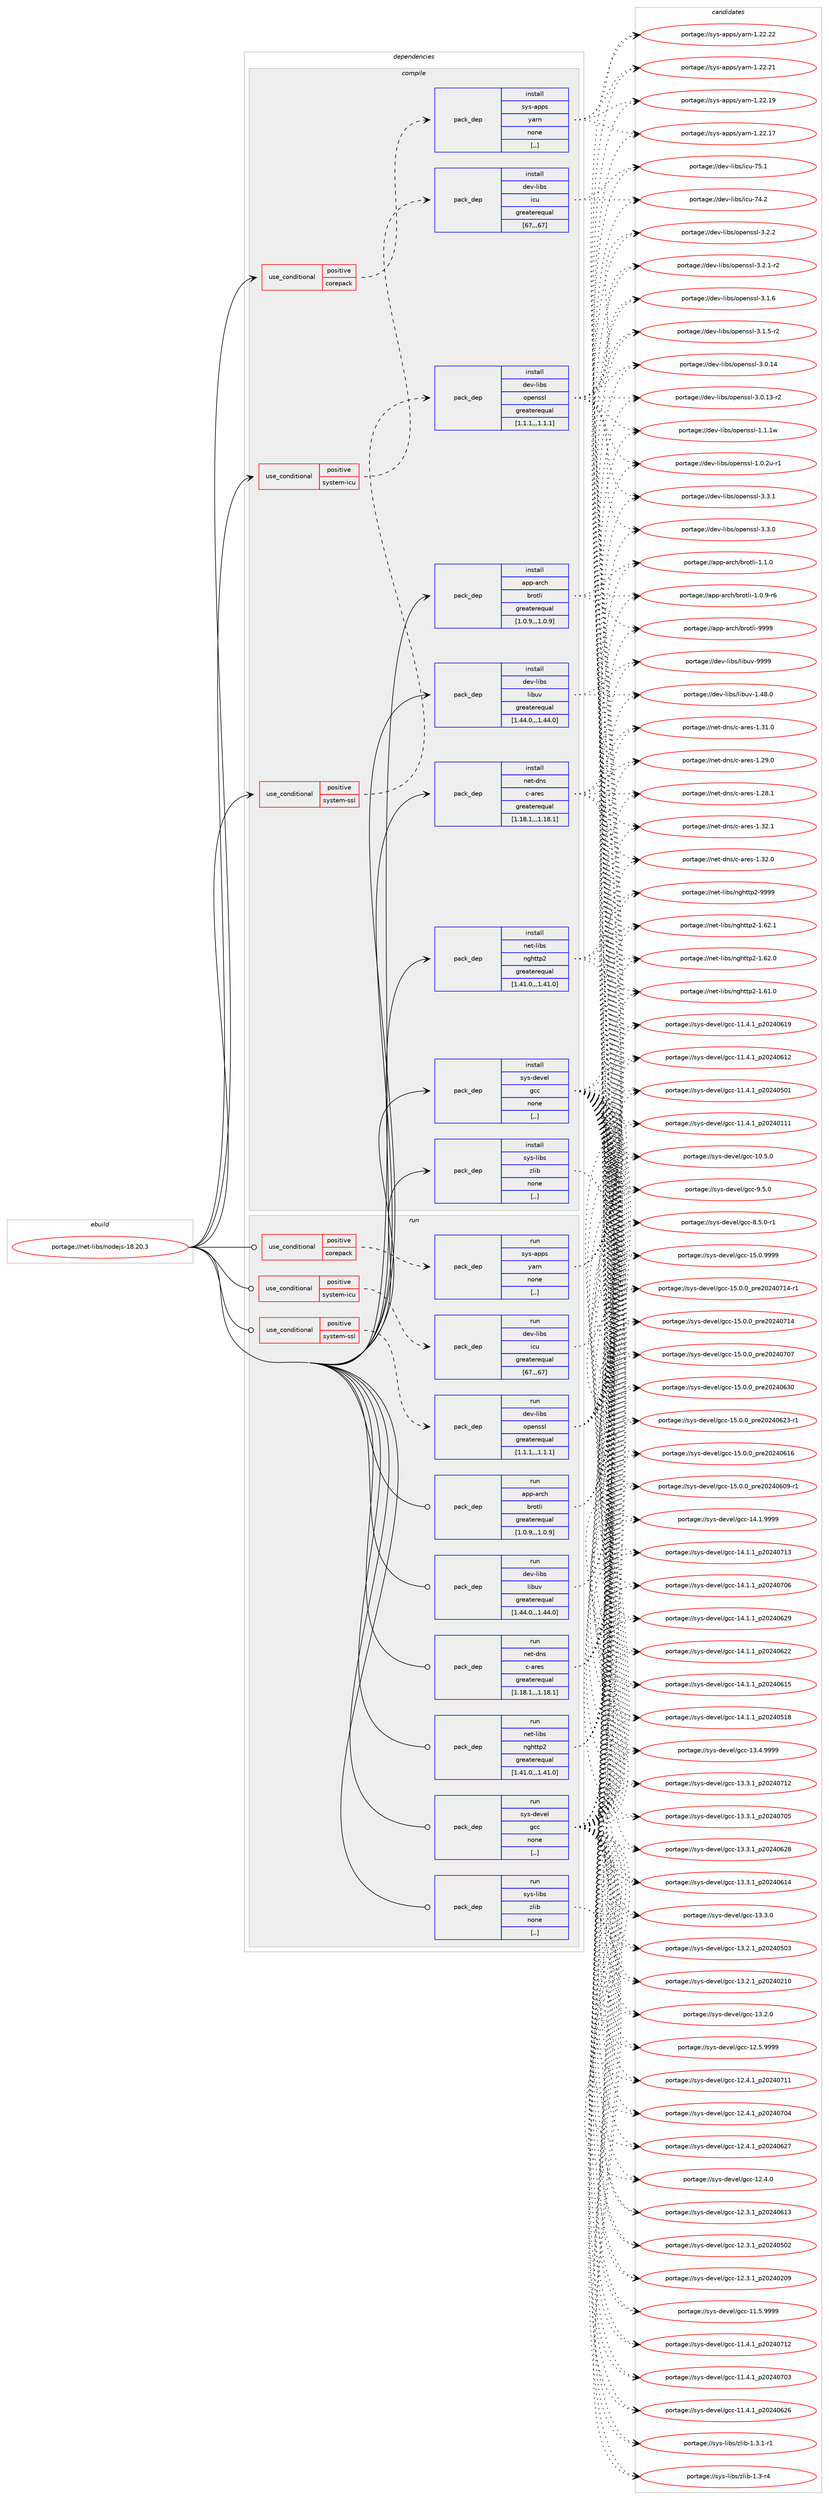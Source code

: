 digraph prolog {

# *************
# Graph options
# *************

newrank=true;
concentrate=true;
compound=true;
graph [rankdir=LR,fontname=Helvetica,fontsize=10,ranksep=1.5];#, ranksep=2.5, nodesep=0.2];
edge  [arrowhead=vee];
node  [fontname=Helvetica,fontsize=10];

# **********
# The ebuild
# **********

subgraph cluster_leftcol {
color=gray;
rank=same;
label=<<i>ebuild</i>>;
id [label="portage://net-libs/nodejs-18.20.3", color=red, width=4, href="../net-libs/nodejs-18.20.3.svg"];
}

# ****************
# The dependencies
# ****************

subgraph cluster_midcol {
color=gray;
label=<<i>dependencies</i>>;
subgraph cluster_compile {
fillcolor="#eeeeee";
style=filled;
label=<<i>compile</i>>;
subgraph cond93725 {
dependency358698 [label=<<TABLE BORDER="0" CELLBORDER="1" CELLSPACING="0" CELLPADDING="4"><TR><TD ROWSPAN="3" CELLPADDING="10">use_conditional</TD></TR><TR><TD>positive</TD></TR><TR><TD>corepack</TD></TR></TABLE>>, shape=none, color=red];
subgraph pack262314 {
dependency358699 [label=<<TABLE BORDER="0" CELLBORDER="1" CELLSPACING="0" CELLPADDING="4" WIDTH="220"><TR><TD ROWSPAN="6" CELLPADDING="30">pack_dep</TD></TR><TR><TD WIDTH="110">install</TD></TR><TR><TD>sys-apps</TD></TR><TR><TD>yarn</TD></TR><TR><TD>none</TD></TR><TR><TD>[,,]</TD></TR></TABLE>>, shape=none, color=blue];
}
dependency358698:e -> dependency358699:w [weight=20,style="dashed",arrowhead="vee"];
}
id:e -> dependency358698:w [weight=20,style="solid",arrowhead="vee"];
subgraph cond93726 {
dependency358700 [label=<<TABLE BORDER="0" CELLBORDER="1" CELLSPACING="0" CELLPADDING="4"><TR><TD ROWSPAN="3" CELLPADDING="10">use_conditional</TD></TR><TR><TD>positive</TD></TR><TR><TD>system-icu</TD></TR></TABLE>>, shape=none, color=red];
subgraph pack262315 {
dependency358701 [label=<<TABLE BORDER="0" CELLBORDER="1" CELLSPACING="0" CELLPADDING="4" WIDTH="220"><TR><TD ROWSPAN="6" CELLPADDING="30">pack_dep</TD></TR><TR><TD WIDTH="110">install</TD></TR><TR><TD>dev-libs</TD></TR><TR><TD>icu</TD></TR><TR><TD>greaterequal</TD></TR><TR><TD>[67,,,67]</TD></TR></TABLE>>, shape=none, color=blue];
}
dependency358700:e -> dependency358701:w [weight=20,style="dashed",arrowhead="vee"];
}
id:e -> dependency358700:w [weight=20,style="solid",arrowhead="vee"];
subgraph cond93727 {
dependency358702 [label=<<TABLE BORDER="0" CELLBORDER="1" CELLSPACING="0" CELLPADDING="4"><TR><TD ROWSPAN="3" CELLPADDING="10">use_conditional</TD></TR><TR><TD>positive</TD></TR><TR><TD>system-ssl</TD></TR></TABLE>>, shape=none, color=red];
subgraph pack262316 {
dependency358703 [label=<<TABLE BORDER="0" CELLBORDER="1" CELLSPACING="0" CELLPADDING="4" WIDTH="220"><TR><TD ROWSPAN="6" CELLPADDING="30">pack_dep</TD></TR><TR><TD WIDTH="110">install</TD></TR><TR><TD>dev-libs</TD></TR><TR><TD>openssl</TD></TR><TR><TD>greaterequal</TD></TR><TR><TD>[1.1.1,,,1.1.1]</TD></TR></TABLE>>, shape=none, color=blue];
}
dependency358702:e -> dependency358703:w [weight=20,style="dashed",arrowhead="vee"];
}
id:e -> dependency358702:w [weight=20,style="solid",arrowhead="vee"];
subgraph pack262317 {
dependency358704 [label=<<TABLE BORDER="0" CELLBORDER="1" CELLSPACING="0" CELLPADDING="4" WIDTH="220"><TR><TD ROWSPAN="6" CELLPADDING="30">pack_dep</TD></TR><TR><TD WIDTH="110">install</TD></TR><TR><TD>app-arch</TD></TR><TR><TD>brotli</TD></TR><TR><TD>greaterequal</TD></TR><TR><TD>[1.0.9,,,1.0.9]</TD></TR></TABLE>>, shape=none, color=blue];
}
id:e -> dependency358704:w [weight=20,style="solid",arrowhead="vee"];
subgraph pack262318 {
dependency358705 [label=<<TABLE BORDER="0" CELLBORDER="1" CELLSPACING="0" CELLPADDING="4" WIDTH="220"><TR><TD ROWSPAN="6" CELLPADDING="30">pack_dep</TD></TR><TR><TD WIDTH="110">install</TD></TR><TR><TD>dev-libs</TD></TR><TR><TD>libuv</TD></TR><TR><TD>greaterequal</TD></TR><TR><TD>[1.44.0,,,1.44.0]</TD></TR></TABLE>>, shape=none, color=blue];
}
id:e -> dependency358705:w [weight=20,style="solid",arrowhead="vee"];
subgraph pack262319 {
dependency358706 [label=<<TABLE BORDER="0" CELLBORDER="1" CELLSPACING="0" CELLPADDING="4" WIDTH="220"><TR><TD ROWSPAN="6" CELLPADDING="30">pack_dep</TD></TR><TR><TD WIDTH="110">install</TD></TR><TR><TD>net-dns</TD></TR><TR><TD>c-ares</TD></TR><TR><TD>greaterequal</TD></TR><TR><TD>[1.18.1,,,1.18.1]</TD></TR></TABLE>>, shape=none, color=blue];
}
id:e -> dependency358706:w [weight=20,style="solid",arrowhead="vee"];
subgraph pack262320 {
dependency358707 [label=<<TABLE BORDER="0" CELLBORDER="1" CELLSPACING="0" CELLPADDING="4" WIDTH="220"><TR><TD ROWSPAN="6" CELLPADDING="30">pack_dep</TD></TR><TR><TD WIDTH="110">install</TD></TR><TR><TD>net-libs</TD></TR><TR><TD>nghttp2</TD></TR><TR><TD>greaterequal</TD></TR><TR><TD>[1.41.0,,,1.41.0]</TD></TR></TABLE>>, shape=none, color=blue];
}
id:e -> dependency358707:w [weight=20,style="solid",arrowhead="vee"];
subgraph pack262321 {
dependency358708 [label=<<TABLE BORDER="0" CELLBORDER="1" CELLSPACING="0" CELLPADDING="4" WIDTH="220"><TR><TD ROWSPAN="6" CELLPADDING="30">pack_dep</TD></TR><TR><TD WIDTH="110">install</TD></TR><TR><TD>sys-devel</TD></TR><TR><TD>gcc</TD></TR><TR><TD>none</TD></TR><TR><TD>[,,]</TD></TR></TABLE>>, shape=none, color=blue];
}
id:e -> dependency358708:w [weight=20,style="solid",arrowhead="vee"];
subgraph pack262322 {
dependency358709 [label=<<TABLE BORDER="0" CELLBORDER="1" CELLSPACING="0" CELLPADDING="4" WIDTH="220"><TR><TD ROWSPAN="6" CELLPADDING="30">pack_dep</TD></TR><TR><TD WIDTH="110">install</TD></TR><TR><TD>sys-libs</TD></TR><TR><TD>zlib</TD></TR><TR><TD>none</TD></TR><TR><TD>[,,]</TD></TR></TABLE>>, shape=none, color=blue];
}
id:e -> dependency358709:w [weight=20,style="solid",arrowhead="vee"];
}
subgraph cluster_compileandrun {
fillcolor="#eeeeee";
style=filled;
label=<<i>compile and run</i>>;
}
subgraph cluster_run {
fillcolor="#eeeeee";
style=filled;
label=<<i>run</i>>;
subgraph cond93728 {
dependency358710 [label=<<TABLE BORDER="0" CELLBORDER="1" CELLSPACING="0" CELLPADDING="4"><TR><TD ROWSPAN="3" CELLPADDING="10">use_conditional</TD></TR><TR><TD>positive</TD></TR><TR><TD>corepack</TD></TR></TABLE>>, shape=none, color=red];
subgraph pack262323 {
dependency358711 [label=<<TABLE BORDER="0" CELLBORDER="1" CELLSPACING="0" CELLPADDING="4" WIDTH="220"><TR><TD ROWSPAN="6" CELLPADDING="30">pack_dep</TD></TR><TR><TD WIDTH="110">run</TD></TR><TR><TD>sys-apps</TD></TR><TR><TD>yarn</TD></TR><TR><TD>none</TD></TR><TR><TD>[,,]</TD></TR></TABLE>>, shape=none, color=blue];
}
dependency358710:e -> dependency358711:w [weight=20,style="dashed",arrowhead="vee"];
}
id:e -> dependency358710:w [weight=20,style="solid",arrowhead="odot"];
subgraph cond93729 {
dependency358712 [label=<<TABLE BORDER="0" CELLBORDER="1" CELLSPACING="0" CELLPADDING="4"><TR><TD ROWSPAN="3" CELLPADDING="10">use_conditional</TD></TR><TR><TD>positive</TD></TR><TR><TD>system-icu</TD></TR></TABLE>>, shape=none, color=red];
subgraph pack262324 {
dependency358713 [label=<<TABLE BORDER="0" CELLBORDER="1" CELLSPACING="0" CELLPADDING="4" WIDTH="220"><TR><TD ROWSPAN="6" CELLPADDING="30">pack_dep</TD></TR><TR><TD WIDTH="110">run</TD></TR><TR><TD>dev-libs</TD></TR><TR><TD>icu</TD></TR><TR><TD>greaterequal</TD></TR><TR><TD>[67,,,67]</TD></TR></TABLE>>, shape=none, color=blue];
}
dependency358712:e -> dependency358713:w [weight=20,style="dashed",arrowhead="vee"];
}
id:e -> dependency358712:w [weight=20,style="solid",arrowhead="odot"];
subgraph cond93730 {
dependency358714 [label=<<TABLE BORDER="0" CELLBORDER="1" CELLSPACING="0" CELLPADDING="4"><TR><TD ROWSPAN="3" CELLPADDING="10">use_conditional</TD></TR><TR><TD>positive</TD></TR><TR><TD>system-ssl</TD></TR></TABLE>>, shape=none, color=red];
subgraph pack262325 {
dependency358715 [label=<<TABLE BORDER="0" CELLBORDER="1" CELLSPACING="0" CELLPADDING="4" WIDTH="220"><TR><TD ROWSPAN="6" CELLPADDING="30">pack_dep</TD></TR><TR><TD WIDTH="110">run</TD></TR><TR><TD>dev-libs</TD></TR><TR><TD>openssl</TD></TR><TR><TD>greaterequal</TD></TR><TR><TD>[1.1.1,,,1.1.1]</TD></TR></TABLE>>, shape=none, color=blue];
}
dependency358714:e -> dependency358715:w [weight=20,style="dashed",arrowhead="vee"];
}
id:e -> dependency358714:w [weight=20,style="solid",arrowhead="odot"];
subgraph pack262326 {
dependency358716 [label=<<TABLE BORDER="0" CELLBORDER="1" CELLSPACING="0" CELLPADDING="4" WIDTH="220"><TR><TD ROWSPAN="6" CELLPADDING="30">pack_dep</TD></TR><TR><TD WIDTH="110">run</TD></TR><TR><TD>app-arch</TD></TR><TR><TD>brotli</TD></TR><TR><TD>greaterequal</TD></TR><TR><TD>[1.0.9,,,1.0.9]</TD></TR></TABLE>>, shape=none, color=blue];
}
id:e -> dependency358716:w [weight=20,style="solid",arrowhead="odot"];
subgraph pack262327 {
dependency358717 [label=<<TABLE BORDER="0" CELLBORDER="1" CELLSPACING="0" CELLPADDING="4" WIDTH="220"><TR><TD ROWSPAN="6" CELLPADDING="30">pack_dep</TD></TR><TR><TD WIDTH="110">run</TD></TR><TR><TD>dev-libs</TD></TR><TR><TD>libuv</TD></TR><TR><TD>greaterequal</TD></TR><TR><TD>[1.44.0,,,1.44.0]</TD></TR></TABLE>>, shape=none, color=blue];
}
id:e -> dependency358717:w [weight=20,style="solid",arrowhead="odot"];
subgraph pack262328 {
dependency358718 [label=<<TABLE BORDER="0" CELLBORDER="1" CELLSPACING="0" CELLPADDING="4" WIDTH="220"><TR><TD ROWSPAN="6" CELLPADDING="30">pack_dep</TD></TR><TR><TD WIDTH="110">run</TD></TR><TR><TD>net-dns</TD></TR><TR><TD>c-ares</TD></TR><TR><TD>greaterequal</TD></TR><TR><TD>[1.18.1,,,1.18.1]</TD></TR></TABLE>>, shape=none, color=blue];
}
id:e -> dependency358718:w [weight=20,style="solid",arrowhead="odot"];
subgraph pack262329 {
dependency358719 [label=<<TABLE BORDER="0" CELLBORDER="1" CELLSPACING="0" CELLPADDING="4" WIDTH="220"><TR><TD ROWSPAN="6" CELLPADDING="30">pack_dep</TD></TR><TR><TD WIDTH="110">run</TD></TR><TR><TD>net-libs</TD></TR><TR><TD>nghttp2</TD></TR><TR><TD>greaterequal</TD></TR><TR><TD>[1.41.0,,,1.41.0]</TD></TR></TABLE>>, shape=none, color=blue];
}
id:e -> dependency358719:w [weight=20,style="solid",arrowhead="odot"];
subgraph pack262330 {
dependency358720 [label=<<TABLE BORDER="0" CELLBORDER="1" CELLSPACING="0" CELLPADDING="4" WIDTH="220"><TR><TD ROWSPAN="6" CELLPADDING="30">pack_dep</TD></TR><TR><TD WIDTH="110">run</TD></TR><TR><TD>sys-devel</TD></TR><TR><TD>gcc</TD></TR><TR><TD>none</TD></TR><TR><TD>[,,]</TD></TR></TABLE>>, shape=none, color=blue];
}
id:e -> dependency358720:w [weight=20,style="solid",arrowhead="odot"];
subgraph pack262331 {
dependency358721 [label=<<TABLE BORDER="0" CELLBORDER="1" CELLSPACING="0" CELLPADDING="4" WIDTH="220"><TR><TD ROWSPAN="6" CELLPADDING="30">pack_dep</TD></TR><TR><TD WIDTH="110">run</TD></TR><TR><TD>sys-libs</TD></TR><TR><TD>zlib</TD></TR><TR><TD>none</TD></TR><TR><TD>[,,]</TD></TR></TABLE>>, shape=none, color=blue];
}
id:e -> dependency358721:w [weight=20,style="solid",arrowhead="odot"];
}
}

# **************
# The candidates
# **************

subgraph cluster_choices {
rank=same;
color=gray;
label=<<i>candidates</i>>;

subgraph choice262314 {
color=black;
nodesep=1;
choice115121115459711211211547121971141104549465050465050 [label="portage://sys-apps/yarn-1.22.22", color=red, width=4,href="../sys-apps/yarn-1.22.22.svg"];
choice115121115459711211211547121971141104549465050465049 [label="portage://sys-apps/yarn-1.22.21", color=red, width=4,href="../sys-apps/yarn-1.22.21.svg"];
choice115121115459711211211547121971141104549465050464957 [label="portage://sys-apps/yarn-1.22.19", color=red, width=4,href="../sys-apps/yarn-1.22.19.svg"];
choice115121115459711211211547121971141104549465050464955 [label="portage://sys-apps/yarn-1.22.17", color=red, width=4,href="../sys-apps/yarn-1.22.17.svg"];
dependency358699:e -> choice115121115459711211211547121971141104549465050465050:w [style=dotted,weight="100"];
dependency358699:e -> choice115121115459711211211547121971141104549465050465049:w [style=dotted,weight="100"];
dependency358699:e -> choice115121115459711211211547121971141104549465050464957:w [style=dotted,weight="100"];
dependency358699:e -> choice115121115459711211211547121971141104549465050464955:w [style=dotted,weight="100"];
}
subgraph choice262315 {
color=black;
nodesep=1;
choice100101118451081059811547105991174555534649 [label="portage://dev-libs/icu-75.1", color=red, width=4,href="../dev-libs/icu-75.1.svg"];
choice100101118451081059811547105991174555524650 [label="portage://dev-libs/icu-74.2", color=red, width=4,href="../dev-libs/icu-74.2.svg"];
dependency358701:e -> choice100101118451081059811547105991174555534649:w [style=dotted,weight="100"];
dependency358701:e -> choice100101118451081059811547105991174555524650:w [style=dotted,weight="100"];
}
subgraph choice262316 {
color=black;
nodesep=1;
choice100101118451081059811547111112101110115115108455146514649 [label="portage://dev-libs/openssl-3.3.1", color=red, width=4,href="../dev-libs/openssl-3.3.1.svg"];
choice100101118451081059811547111112101110115115108455146514648 [label="portage://dev-libs/openssl-3.3.0", color=red, width=4,href="../dev-libs/openssl-3.3.0.svg"];
choice100101118451081059811547111112101110115115108455146504650 [label="portage://dev-libs/openssl-3.2.2", color=red, width=4,href="../dev-libs/openssl-3.2.2.svg"];
choice1001011184510810598115471111121011101151151084551465046494511450 [label="portage://dev-libs/openssl-3.2.1-r2", color=red, width=4,href="../dev-libs/openssl-3.2.1-r2.svg"];
choice100101118451081059811547111112101110115115108455146494654 [label="portage://dev-libs/openssl-3.1.6", color=red, width=4,href="../dev-libs/openssl-3.1.6.svg"];
choice1001011184510810598115471111121011101151151084551464946534511450 [label="portage://dev-libs/openssl-3.1.5-r2", color=red, width=4,href="../dev-libs/openssl-3.1.5-r2.svg"];
choice10010111845108105981154711111210111011511510845514648464952 [label="portage://dev-libs/openssl-3.0.14", color=red, width=4,href="../dev-libs/openssl-3.0.14.svg"];
choice100101118451081059811547111112101110115115108455146484649514511450 [label="portage://dev-libs/openssl-3.0.13-r2", color=red, width=4,href="../dev-libs/openssl-3.0.13-r2.svg"];
choice100101118451081059811547111112101110115115108454946494649119 [label="portage://dev-libs/openssl-1.1.1w", color=red, width=4,href="../dev-libs/openssl-1.1.1w.svg"];
choice1001011184510810598115471111121011101151151084549464846501174511449 [label="portage://dev-libs/openssl-1.0.2u-r1", color=red, width=4,href="../dev-libs/openssl-1.0.2u-r1.svg"];
dependency358703:e -> choice100101118451081059811547111112101110115115108455146514649:w [style=dotted,weight="100"];
dependency358703:e -> choice100101118451081059811547111112101110115115108455146514648:w [style=dotted,weight="100"];
dependency358703:e -> choice100101118451081059811547111112101110115115108455146504650:w [style=dotted,weight="100"];
dependency358703:e -> choice1001011184510810598115471111121011101151151084551465046494511450:w [style=dotted,weight="100"];
dependency358703:e -> choice100101118451081059811547111112101110115115108455146494654:w [style=dotted,weight="100"];
dependency358703:e -> choice1001011184510810598115471111121011101151151084551464946534511450:w [style=dotted,weight="100"];
dependency358703:e -> choice10010111845108105981154711111210111011511510845514648464952:w [style=dotted,weight="100"];
dependency358703:e -> choice100101118451081059811547111112101110115115108455146484649514511450:w [style=dotted,weight="100"];
dependency358703:e -> choice100101118451081059811547111112101110115115108454946494649119:w [style=dotted,weight="100"];
dependency358703:e -> choice1001011184510810598115471111121011101151151084549464846501174511449:w [style=dotted,weight="100"];
}
subgraph choice262317 {
color=black;
nodesep=1;
choice9711211245971149910447981141111161081054557575757 [label="portage://app-arch/brotli-9999", color=red, width=4,href="../app-arch/brotli-9999.svg"];
choice971121124597114991044798114111116108105454946494648 [label="portage://app-arch/brotli-1.1.0", color=red, width=4,href="../app-arch/brotli-1.1.0.svg"];
choice9711211245971149910447981141111161081054549464846574511454 [label="portage://app-arch/brotli-1.0.9-r6", color=red, width=4,href="../app-arch/brotli-1.0.9-r6.svg"];
dependency358704:e -> choice9711211245971149910447981141111161081054557575757:w [style=dotted,weight="100"];
dependency358704:e -> choice971121124597114991044798114111116108105454946494648:w [style=dotted,weight="100"];
dependency358704:e -> choice9711211245971149910447981141111161081054549464846574511454:w [style=dotted,weight="100"];
}
subgraph choice262318 {
color=black;
nodesep=1;
choice100101118451081059811547108105981171184557575757 [label="portage://dev-libs/libuv-9999", color=red, width=4,href="../dev-libs/libuv-9999.svg"];
choice1001011184510810598115471081059811711845494652564648 [label="portage://dev-libs/libuv-1.48.0", color=red, width=4,href="../dev-libs/libuv-1.48.0.svg"];
dependency358705:e -> choice100101118451081059811547108105981171184557575757:w [style=dotted,weight="100"];
dependency358705:e -> choice1001011184510810598115471081059811711845494652564648:w [style=dotted,weight="100"];
}
subgraph choice262319 {
color=black;
nodesep=1;
choice110101116451001101154799459711410111545494651504649 [label="portage://net-dns/c-ares-1.32.1", color=red, width=4,href="../net-dns/c-ares-1.32.1.svg"];
choice110101116451001101154799459711410111545494651504648 [label="portage://net-dns/c-ares-1.32.0", color=red, width=4,href="../net-dns/c-ares-1.32.0.svg"];
choice110101116451001101154799459711410111545494651494648 [label="portage://net-dns/c-ares-1.31.0", color=red, width=4,href="../net-dns/c-ares-1.31.0.svg"];
choice110101116451001101154799459711410111545494650574648 [label="portage://net-dns/c-ares-1.29.0", color=red, width=4,href="../net-dns/c-ares-1.29.0.svg"];
choice110101116451001101154799459711410111545494650564649 [label="portage://net-dns/c-ares-1.28.1", color=red, width=4,href="../net-dns/c-ares-1.28.1.svg"];
dependency358706:e -> choice110101116451001101154799459711410111545494651504649:w [style=dotted,weight="100"];
dependency358706:e -> choice110101116451001101154799459711410111545494651504648:w [style=dotted,weight="100"];
dependency358706:e -> choice110101116451001101154799459711410111545494651494648:w [style=dotted,weight="100"];
dependency358706:e -> choice110101116451001101154799459711410111545494650574648:w [style=dotted,weight="100"];
dependency358706:e -> choice110101116451001101154799459711410111545494650564649:w [style=dotted,weight="100"];
}
subgraph choice262320 {
color=black;
nodesep=1;
choice110101116451081059811547110103104116116112504557575757 [label="portage://net-libs/nghttp2-9999", color=red, width=4,href="../net-libs/nghttp2-9999.svg"];
choice1101011164510810598115471101031041161161125045494654504649 [label="portage://net-libs/nghttp2-1.62.1", color=red, width=4,href="../net-libs/nghttp2-1.62.1.svg"];
choice1101011164510810598115471101031041161161125045494654504648 [label="portage://net-libs/nghttp2-1.62.0", color=red, width=4,href="../net-libs/nghttp2-1.62.0.svg"];
choice1101011164510810598115471101031041161161125045494654494648 [label="portage://net-libs/nghttp2-1.61.0", color=red, width=4,href="../net-libs/nghttp2-1.61.0.svg"];
dependency358707:e -> choice110101116451081059811547110103104116116112504557575757:w [style=dotted,weight="100"];
dependency358707:e -> choice1101011164510810598115471101031041161161125045494654504649:w [style=dotted,weight="100"];
dependency358707:e -> choice1101011164510810598115471101031041161161125045494654504648:w [style=dotted,weight="100"];
dependency358707:e -> choice1101011164510810598115471101031041161161125045494654494648:w [style=dotted,weight="100"];
}
subgraph choice262321 {
color=black;
nodesep=1;
choice1151211154510010111810110847103999945495346484657575757 [label="portage://sys-devel/gcc-15.0.9999", color=red, width=4,href="../sys-devel/gcc-15.0.9999.svg"];
choice11512111545100101118101108471039999454953464846489511211410150485052485549524511449 [label="portage://sys-devel/gcc-15.0.0_pre20240714-r1", color=red, width=4,href="../sys-devel/gcc-15.0.0_pre20240714-r1.svg"];
choice1151211154510010111810110847103999945495346484648951121141015048505248554952 [label="portage://sys-devel/gcc-15.0.0_pre20240714", color=red, width=4,href="../sys-devel/gcc-15.0.0_pre20240714.svg"];
choice1151211154510010111810110847103999945495346484648951121141015048505248554855 [label="portage://sys-devel/gcc-15.0.0_pre20240707", color=red, width=4,href="../sys-devel/gcc-15.0.0_pre20240707.svg"];
choice1151211154510010111810110847103999945495346484648951121141015048505248545148 [label="portage://sys-devel/gcc-15.0.0_pre20240630", color=red, width=4,href="../sys-devel/gcc-15.0.0_pre20240630.svg"];
choice11512111545100101118101108471039999454953464846489511211410150485052485450514511449 [label="portage://sys-devel/gcc-15.0.0_pre20240623-r1", color=red, width=4,href="../sys-devel/gcc-15.0.0_pre20240623-r1.svg"];
choice1151211154510010111810110847103999945495346484648951121141015048505248544954 [label="portage://sys-devel/gcc-15.0.0_pre20240616", color=red, width=4,href="../sys-devel/gcc-15.0.0_pre20240616.svg"];
choice11512111545100101118101108471039999454953464846489511211410150485052485448574511449 [label="portage://sys-devel/gcc-15.0.0_pre20240609-r1", color=red, width=4,href="../sys-devel/gcc-15.0.0_pre20240609-r1.svg"];
choice1151211154510010111810110847103999945495246494657575757 [label="portage://sys-devel/gcc-14.1.9999", color=red, width=4,href="../sys-devel/gcc-14.1.9999.svg"];
choice1151211154510010111810110847103999945495246494649951125048505248554951 [label="portage://sys-devel/gcc-14.1.1_p20240713", color=red, width=4,href="../sys-devel/gcc-14.1.1_p20240713.svg"];
choice1151211154510010111810110847103999945495246494649951125048505248554854 [label="portage://sys-devel/gcc-14.1.1_p20240706", color=red, width=4,href="../sys-devel/gcc-14.1.1_p20240706.svg"];
choice1151211154510010111810110847103999945495246494649951125048505248545057 [label="portage://sys-devel/gcc-14.1.1_p20240629", color=red, width=4,href="../sys-devel/gcc-14.1.1_p20240629.svg"];
choice1151211154510010111810110847103999945495246494649951125048505248545050 [label="portage://sys-devel/gcc-14.1.1_p20240622", color=red, width=4,href="../sys-devel/gcc-14.1.1_p20240622.svg"];
choice1151211154510010111810110847103999945495246494649951125048505248544953 [label="portage://sys-devel/gcc-14.1.1_p20240615", color=red, width=4,href="../sys-devel/gcc-14.1.1_p20240615.svg"];
choice1151211154510010111810110847103999945495246494649951125048505248534956 [label="portage://sys-devel/gcc-14.1.1_p20240518", color=red, width=4,href="../sys-devel/gcc-14.1.1_p20240518.svg"];
choice1151211154510010111810110847103999945495146524657575757 [label="portage://sys-devel/gcc-13.4.9999", color=red, width=4,href="../sys-devel/gcc-13.4.9999.svg"];
choice1151211154510010111810110847103999945495146514649951125048505248554950 [label="portage://sys-devel/gcc-13.3.1_p20240712", color=red, width=4,href="../sys-devel/gcc-13.3.1_p20240712.svg"];
choice1151211154510010111810110847103999945495146514649951125048505248554853 [label="portage://sys-devel/gcc-13.3.1_p20240705", color=red, width=4,href="../sys-devel/gcc-13.3.1_p20240705.svg"];
choice1151211154510010111810110847103999945495146514649951125048505248545056 [label="portage://sys-devel/gcc-13.3.1_p20240628", color=red, width=4,href="../sys-devel/gcc-13.3.1_p20240628.svg"];
choice1151211154510010111810110847103999945495146514649951125048505248544952 [label="portage://sys-devel/gcc-13.3.1_p20240614", color=red, width=4,href="../sys-devel/gcc-13.3.1_p20240614.svg"];
choice1151211154510010111810110847103999945495146514648 [label="portage://sys-devel/gcc-13.3.0", color=red, width=4,href="../sys-devel/gcc-13.3.0.svg"];
choice1151211154510010111810110847103999945495146504649951125048505248534851 [label="portage://sys-devel/gcc-13.2.1_p20240503", color=red, width=4,href="../sys-devel/gcc-13.2.1_p20240503.svg"];
choice1151211154510010111810110847103999945495146504649951125048505248504948 [label="portage://sys-devel/gcc-13.2.1_p20240210", color=red, width=4,href="../sys-devel/gcc-13.2.1_p20240210.svg"];
choice1151211154510010111810110847103999945495146504648 [label="portage://sys-devel/gcc-13.2.0", color=red, width=4,href="../sys-devel/gcc-13.2.0.svg"];
choice1151211154510010111810110847103999945495046534657575757 [label="portage://sys-devel/gcc-12.5.9999", color=red, width=4,href="../sys-devel/gcc-12.5.9999.svg"];
choice1151211154510010111810110847103999945495046524649951125048505248554949 [label="portage://sys-devel/gcc-12.4.1_p20240711", color=red, width=4,href="../sys-devel/gcc-12.4.1_p20240711.svg"];
choice1151211154510010111810110847103999945495046524649951125048505248554852 [label="portage://sys-devel/gcc-12.4.1_p20240704", color=red, width=4,href="../sys-devel/gcc-12.4.1_p20240704.svg"];
choice1151211154510010111810110847103999945495046524649951125048505248545055 [label="portage://sys-devel/gcc-12.4.1_p20240627", color=red, width=4,href="../sys-devel/gcc-12.4.1_p20240627.svg"];
choice1151211154510010111810110847103999945495046524648 [label="portage://sys-devel/gcc-12.4.0", color=red, width=4,href="../sys-devel/gcc-12.4.0.svg"];
choice1151211154510010111810110847103999945495046514649951125048505248544951 [label="portage://sys-devel/gcc-12.3.1_p20240613", color=red, width=4,href="../sys-devel/gcc-12.3.1_p20240613.svg"];
choice1151211154510010111810110847103999945495046514649951125048505248534850 [label="portage://sys-devel/gcc-12.3.1_p20240502", color=red, width=4,href="../sys-devel/gcc-12.3.1_p20240502.svg"];
choice1151211154510010111810110847103999945495046514649951125048505248504857 [label="portage://sys-devel/gcc-12.3.1_p20240209", color=red, width=4,href="../sys-devel/gcc-12.3.1_p20240209.svg"];
choice1151211154510010111810110847103999945494946534657575757 [label="portage://sys-devel/gcc-11.5.9999", color=red, width=4,href="../sys-devel/gcc-11.5.9999.svg"];
choice1151211154510010111810110847103999945494946524649951125048505248554950 [label="portage://sys-devel/gcc-11.4.1_p20240712", color=red, width=4,href="../sys-devel/gcc-11.4.1_p20240712.svg"];
choice1151211154510010111810110847103999945494946524649951125048505248554851 [label="portage://sys-devel/gcc-11.4.1_p20240703", color=red, width=4,href="../sys-devel/gcc-11.4.1_p20240703.svg"];
choice1151211154510010111810110847103999945494946524649951125048505248545054 [label="portage://sys-devel/gcc-11.4.1_p20240626", color=red, width=4,href="../sys-devel/gcc-11.4.1_p20240626.svg"];
choice1151211154510010111810110847103999945494946524649951125048505248544957 [label="portage://sys-devel/gcc-11.4.1_p20240619", color=red, width=4,href="../sys-devel/gcc-11.4.1_p20240619.svg"];
choice1151211154510010111810110847103999945494946524649951125048505248544950 [label="portage://sys-devel/gcc-11.4.1_p20240612", color=red, width=4,href="../sys-devel/gcc-11.4.1_p20240612.svg"];
choice1151211154510010111810110847103999945494946524649951125048505248534849 [label="portage://sys-devel/gcc-11.4.1_p20240501", color=red, width=4,href="../sys-devel/gcc-11.4.1_p20240501.svg"];
choice1151211154510010111810110847103999945494946524649951125048505248494949 [label="portage://sys-devel/gcc-11.4.1_p20240111", color=red, width=4,href="../sys-devel/gcc-11.4.1_p20240111.svg"];
choice1151211154510010111810110847103999945494846534648 [label="portage://sys-devel/gcc-10.5.0", color=red, width=4,href="../sys-devel/gcc-10.5.0.svg"];
choice11512111545100101118101108471039999455746534648 [label="portage://sys-devel/gcc-9.5.0", color=red, width=4,href="../sys-devel/gcc-9.5.0.svg"];
choice115121115451001011181011084710399994556465346484511449 [label="portage://sys-devel/gcc-8.5.0-r1", color=red, width=4,href="../sys-devel/gcc-8.5.0-r1.svg"];
dependency358708:e -> choice1151211154510010111810110847103999945495346484657575757:w [style=dotted,weight="100"];
dependency358708:e -> choice11512111545100101118101108471039999454953464846489511211410150485052485549524511449:w [style=dotted,weight="100"];
dependency358708:e -> choice1151211154510010111810110847103999945495346484648951121141015048505248554952:w [style=dotted,weight="100"];
dependency358708:e -> choice1151211154510010111810110847103999945495346484648951121141015048505248554855:w [style=dotted,weight="100"];
dependency358708:e -> choice1151211154510010111810110847103999945495346484648951121141015048505248545148:w [style=dotted,weight="100"];
dependency358708:e -> choice11512111545100101118101108471039999454953464846489511211410150485052485450514511449:w [style=dotted,weight="100"];
dependency358708:e -> choice1151211154510010111810110847103999945495346484648951121141015048505248544954:w [style=dotted,weight="100"];
dependency358708:e -> choice11512111545100101118101108471039999454953464846489511211410150485052485448574511449:w [style=dotted,weight="100"];
dependency358708:e -> choice1151211154510010111810110847103999945495246494657575757:w [style=dotted,weight="100"];
dependency358708:e -> choice1151211154510010111810110847103999945495246494649951125048505248554951:w [style=dotted,weight="100"];
dependency358708:e -> choice1151211154510010111810110847103999945495246494649951125048505248554854:w [style=dotted,weight="100"];
dependency358708:e -> choice1151211154510010111810110847103999945495246494649951125048505248545057:w [style=dotted,weight="100"];
dependency358708:e -> choice1151211154510010111810110847103999945495246494649951125048505248545050:w [style=dotted,weight="100"];
dependency358708:e -> choice1151211154510010111810110847103999945495246494649951125048505248544953:w [style=dotted,weight="100"];
dependency358708:e -> choice1151211154510010111810110847103999945495246494649951125048505248534956:w [style=dotted,weight="100"];
dependency358708:e -> choice1151211154510010111810110847103999945495146524657575757:w [style=dotted,weight="100"];
dependency358708:e -> choice1151211154510010111810110847103999945495146514649951125048505248554950:w [style=dotted,weight="100"];
dependency358708:e -> choice1151211154510010111810110847103999945495146514649951125048505248554853:w [style=dotted,weight="100"];
dependency358708:e -> choice1151211154510010111810110847103999945495146514649951125048505248545056:w [style=dotted,weight="100"];
dependency358708:e -> choice1151211154510010111810110847103999945495146514649951125048505248544952:w [style=dotted,weight="100"];
dependency358708:e -> choice1151211154510010111810110847103999945495146514648:w [style=dotted,weight="100"];
dependency358708:e -> choice1151211154510010111810110847103999945495146504649951125048505248534851:w [style=dotted,weight="100"];
dependency358708:e -> choice1151211154510010111810110847103999945495146504649951125048505248504948:w [style=dotted,weight="100"];
dependency358708:e -> choice1151211154510010111810110847103999945495146504648:w [style=dotted,weight="100"];
dependency358708:e -> choice1151211154510010111810110847103999945495046534657575757:w [style=dotted,weight="100"];
dependency358708:e -> choice1151211154510010111810110847103999945495046524649951125048505248554949:w [style=dotted,weight="100"];
dependency358708:e -> choice1151211154510010111810110847103999945495046524649951125048505248554852:w [style=dotted,weight="100"];
dependency358708:e -> choice1151211154510010111810110847103999945495046524649951125048505248545055:w [style=dotted,weight="100"];
dependency358708:e -> choice1151211154510010111810110847103999945495046524648:w [style=dotted,weight="100"];
dependency358708:e -> choice1151211154510010111810110847103999945495046514649951125048505248544951:w [style=dotted,weight="100"];
dependency358708:e -> choice1151211154510010111810110847103999945495046514649951125048505248534850:w [style=dotted,weight="100"];
dependency358708:e -> choice1151211154510010111810110847103999945495046514649951125048505248504857:w [style=dotted,weight="100"];
dependency358708:e -> choice1151211154510010111810110847103999945494946534657575757:w [style=dotted,weight="100"];
dependency358708:e -> choice1151211154510010111810110847103999945494946524649951125048505248554950:w [style=dotted,weight="100"];
dependency358708:e -> choice1151211154510010111810110847103999945494946524649951125048505248554851:w [style=dotted,weight="100"];
dependency358708:e -> choice1151211154510010111810110847103999945494946524649951125048505248545054:w [style=dotted,weight="100"];
dependency358708:e -> choice1151211154510010111810110847103999945494946524649951125048505248544957:w [style=dotted,weight="100"];
dependency358708:e -> choice1151211154510010111810110847103999945494946524649951125048505248544950:w [style=dotted,weight="100"];
dependency358708:e -> choice1151211154510010111810110847103999945494946524649951125048505248534849:w [style=dotted,weight="100"];
dependency358708:e -> choice1151211154510010111810110847103999945494946524649951125048505248494949:w [style=dotted,weight="100"];
dependency358708:e -> choice1151211154510010111810110847103999945494846534648:w [style=dotted,weight="100"];
dependency358708:e -> choice11512111545100101118101108471039999455746534648:w [style=dotted,weight="100"];
dependency358708:e -> choice115121115451001011181011084710399994556465346484511449:w [style=dotted,weight="100"];
}
subgraph choice262322 {
color=black;
nodesep=1;
choice115121115451081059811547122108105984549465146494511449 [label="portage://sys-libs/zlib-1.3.1-r1", color=red, width=4,href="../sys-libs/zlib-1.3.1-r1.svg"];
choice11512111545108105981154712210810598454946514511452 [label="portage://sys-libs/zlib-1.3-r4", color=red, width=4,href="../sys-libs/zlib-1.3-r4.svg"];
dependency358709:e -> choice115121115451081059811547122108105984549465146494511449:w [style=dotted,weight="100"];
dependency358709:e -> choice11512111545108105981154712210810598454946514511452:w [style=dotted,weight="100"];
}
subgraph choice262323 {
color=black;
nodesep=1;
choice115121115459711211211547121971141104549465050465050 [label="portage://sys-apps/yarn-1.22.22", color=red, width=4,href="../sys-apps/yarn-1.22.22.svg"];
choice115121115459711211211547121971141104549465050465049 [label="portage://sys-apps/yarn-1.22.21", color=red, width=4,href="../sys-apps/yarn-1.22.21.svg"];
choice115121115459711211211547121971141104549465050464957 [label="portage://sys-apps/yarn-1.22.19", color=red, width=4,href="../sys-apps/yarn-1.22.19.svg"];
choice115121115459711211211547121971141104549465050464955 [label="portage://sys-apps/yarn-1.22.17", color=red, width=4,href="../sys-apps/yarn-1.22.17.svg"];
dependency358711:e -> choice115121115459711211211547121971141104549465050465050:w [style=dotted,weight="100"];
dependency358711:e -> choice115121115459711211211547121971141104549465050465049:w [style=dotted,weight="100"];
dependency358711:e -> choice115121115459711211211547121971141104549465050464957:w [style=dotted,weight="100"];
dependency358711:e -> choice115121115459711211211547121971141104549465050464955:w [style=dotted,weight="100"];
}
subgraph choice262324 {
color=black;
nodesep=1;
choice100101118451081059811547105991174555534649 [label="portage://dev-libs/icu-75.1", color=red, width=4,href="../dev-libs/icu-75.1.svg"];
choice100101118451081059811547105991174555524650 [label="portage://dev-libs/icu-74.2", color=red, width=4,href="../dev-libs/icu-74.2.svg"];
dependency358713:e -> choice100101118451081059811547105991174555534649:w [style=dotted,weight="100"];
dependency358713:e -> choice100101118451081059811547105991174555524650:w [style=dotted,weight="100"];
}
subgraph choice262325 {
color=black;
nodesep=1;
choice100101118451081059811547111112101110115115108455146514649 [label="portage://dev-libs/openssl-3.3.1", color=red, width=4,href="../dev-libs/openssl-3.3.1.svg"];
choice100101118451081059811547111112101110115115108455146514648 [label="portage://dev-libs/openssl-3.3.0", color=red, width=4,href="../dev-libs/openssl-3.3.0.svg"];
choice100101118451081059811547111112101110115115108455146504650 [label="portage://dev-libs/openssl-3.2.2", color=red, width=4,href="../dev-libs/openssl-3.2.2.svg"];
choice1001011184510810598115471111121011101151151084551465046494511450 [label="portage://dev-libs/openssl-3.2.1-r2", color=red, width=4,href="../dev-libs/openssl-3.2.1-r2.svg"];
choice100101118451081059811547111112101110115115108455146494654 [label="portage://dev-libs/openssl-3.1.6", color=red, width=4,href="../dev-libs/openssl-3.1.6.svg"];
choice1001011184510810598115471111121011101151151084551464946534511450 [label="portage://dev-libs/openssl-3.1.5-r2", color=red, width=4,href="../dev-libs/openssl-3.1.5-r2.svg"];
choice10010111845108105981154711111210111011511510845514648464952 [label="portage://dev-libs/openssl-3.0.14", color=red, width=4,href="../dev-libs/openssl-3.0.14.svg"];
choice100101118451081059811547111112101110115115108455146484649514511450 [label="portage://dev-libs/openssl-3.0.13-r2", color=red, width=4,href="../dev-libs/openssl-3.0.13-r2.svg"];
choice100101118451081059811547111112101110115115108454946494649119 [label="portage://dev-libs/openssl-1.1.1w", color=red, width=4,href="../dev-libs/openssl-1.1.1w.svg"];
choice1001011184510810598115471111121011101151151084549464846501174511449 [label="portage://dev-libs/openssl-1.0.2u-r1", color=red, width=4,href="../dev-libs/openssl-1.0.2u-r1.svg"];
dependency358715:e -> choice100101118451081059811547111112101110115115108455146514649:w [style=dotted,weight="100"];
dependency358715:e -> choice100101118451081059811547111112101110115115108455146514648:w [style=dotted,weight="100"];
dependency358715:e -> choice100101118451081059811547111112101110115115108455146504650:w [style=dotted,weight="100"];
dependency358715:e -> choice1001011184510810598115471111121011101151151084551465046494511450:w [style=dotted,weight="100"];
dependency358715:e -> choice100101118451081059811547111112101110115115108455146494654:w [style=dotted,weight="100"];
dependency358715:e -> choice1001011184510810598115471111121011101151151084551464946534511450:w [style=dotted,weight="100"];
dependency358715:e -> choice10010111845108105981154711111210111011511510845514648464952:w [style=dotted,weight="100"];
dependency358715:e -> choice100101118451081059811547111112101110115115108455146484649514511450:w [style=dotted,weight="100"];
dependency358715:e -> choice100101118451081059811547111112101110115115108454946494649119:w [style=dotted,weight="100"];
dependency358715:e -> choice1001011184510810598115471111121011101151151084549464846501174511449:w [style=dotted,weight="100"];
}
subgraph choice262326 {
color=black;
nodesep=1;
choice9711211245971149910447981141111161081054557575757 [label="portage://app-arch/brotli-9999", color=red, width=4,href="../app-arch/brotli-9999.svg"];
choice971121124597114991044798114111116108105454946494648 [label="portage://app-arch/brotli-1.1.0", color=red, width=4,href="../app-arch/brotli-1.1.0.svg"];
choice9711211245971149910447981141111161081054549464846574511454 [label="portage://app-arch/brotli-1.0.9-r6", color=red, width=4,href="../app-arch/brotli-1.0.9-r6.svg"];
dependency358716:e -> choice9711211245971149910447981141111161081054557575757:w [style=dotted,weight="100"];
dependency358716:e -> choice971121124597114991044798114111116108105454946494648:w [style=dotted,weight="100"];
dependency358716:e -> choice9711211245971149910447981141111161081054549464846574511454:w [style=dotted,weight="100"];
}
subgraph choice262327 {
color=black;
nodesep=1;
choice100101118451081059811547108105981171184557575757 [label="portage://dev-libs/libuv-9999", color=red, width=4,href="../dev-libs/libuv-9999.svg"];
choice1001011184510810598115471081059811711845494652564648 [label="portage://dev-libs/libuv-1.48.0", color=red, width=4,href="../dev-libs/libuv-1.48.0.svg"];
dependency358717:e -> choice100101118451081059811547108105981171184557575757:w [style=dotted,weight="100"];
dependency358717:e -> choice1001011184510810598115471081059811711845494652564648:w [style=dotted,weight="100"];
}
subgraph choice262328 {
color=black;
nodesep=1;
choice110101116451001101154799459711410111545494651504649 [label="portage://net-dns/c-ares-1.32.1", color=red, width=4,href="../net-dns/c-ares-1.32.1.svg"];
choice110101116451001101154799459711410111545494651504648 [label="portage://net-dns/c-ares-1.32.0", color=red, width=4,href="../net-dns/c-ares-1.32.0.svg"];
choice110101116451001101154799459711410111545494651494648 [label="portage://net-dns/c-ares-1.31.0", color=red, width=4,href="../net-dns/c-ares-1.31.0.svg"];
choice110101116451001101154799459711410111545494650574648 [label="portage://net-dns/c-ares-1.29.0", color=red, width=4,href="../net-dns/c-ares-1.29.0.svg"];
choice110101116451001101154799459711410111545494650564649 [label="portage://net-dns/c-ares-1.28.1", color=red, width=4,href="../net-dns/c-ares-1.28.1.svg"];
dependency358718:e -> choice110101116451001101154799459711410111545494651504649:w [style=dotted,weight="100"];
dependency358718:e -> choice110101116451001101154799459711410111545494651504648:w [style=dotted,weight="100"];
dependency358718:e -> choice110101116451001101154799459711410111545494651494648:w [style=dotted,weight="100"];
dependency358718:e -> choice110101116451001101154799459711410111545494650574648:w [style=dotted,weight="100"];
dependency358718:e -> choice110101116451001101154799459711410111545494650564649:w [style=dotted,weight="100"];
}
subgraph choice262329 {
color=black;
nodesep=1;
choice110101116451081059811547110103104116116112504557575757 [label="portage://net-libs/nghttp2-9999", color=red, width=4,href="../net-libs/nghttp2-9999.svg"];
choice1101011164510810598115471101031041161161125045494654504649 [label="portage://net-libs/nghttp2-1.62.1", color=red, width=4,href="../net-libs/nghttp2-1.62.1.svg"];
choice1101011164510810598115471101031041161161125045494654504648 [label="portage://net-libs/nghttp2-1.62.0", color=red, width=4,href="../net-libs/nghttp2-1.62.0.svg"];
choice1101011164510810598115471101031041161161125045494654494648 [label="portage://net-libs/nghttp2-1.61.0", color=red, width=4,href="../net-libs/nghttp2-1.61.0.svg"];
dependency358719:e -> choice110101116451081059811547110103104116116112504557575757:w [style=dotted,weight="100"];
dependency358719:e -> choice1101011164510810598115471101031041161161125045494654504649:w [style=dotted,weight="100"];
dependency358719:e -> choice1101011164510810598115471101031041161161125045494654504648:w [style=dotted,weight="100"];
dependency358719:e -> choice1101011164510810598115471101031041161161125045494654494648:w [style=dotted,weight="100"];
}
subgraph choice262330 {
color=black;
nodesep=1;
choice1151211154510010111810110847103999945495346484657575757 [label="portage://sys-devel/gcc-15.0.9999", color=red, width=4,href="../sys-devel/gcc-15.0.9999.svg"];
choice11512111545100101118101108471039999454953464846489511211410150485052485549524511449 [label="portage://sys-devel/gcc-15.0.0_pre20240714-r1", color=red, width=4,href="../sys-devel/gcc-15.0.0_pre20240714-r1.svg"];
choice1151211154510010111810110847103999945495346484648951121141015048505248554952 [label="portage://sys-devel/gcc-15.0.0_pre20240714", color=red, width=4,href="../sys-devel/gcc-15.0.0_pre20240714.svg"];
choice1151211154510010111810110847103999945495346484648951121141015048505248554855 [label="portage://sys-devel/gcc-15.0.0_pre20240707", color=red, width=4,href="../sys-devel/gcc-15.0.0_pre20240707.svg"];
choice1151211154510010111810110847103999945495346484648951121141015048505248545148 [label="portage://sys-devel/gcc-15.0.0_pre20240630", color=red, width=4,href="../sys-devel/gcc-15.0.0_pre20240630.svg"];
choice11512111545100101118101108471039999454953464846489511211410150485052485450514511449 [label="portage://sys-devel/gcc-15.0.0_pre20240623-r1", color=red, width=4,href="../sys-devel/gcc-15.0.0_pre20240623-r1.svg"];
choice1151211154510010111810110847103999945495346484648951121141015048505248544954 [label="portage://sys-devel/gcc-15.0.0_pre20240616", color=red, width=4,href="../sys-devel/gcc-15.0.0_pre20240616.svg"];
choice11512111545100101118101108471039999454953464846489511211410150485052485448574511449 [label="portage://sys-devel/gcc-15.0.0_pre20240609-r1", color=red, width=4,href="../sys-devel/gcc-15.0.0_pre20240609-r1.svg"];
choice1151211154510010111810110847103999945495246494657575757 [label="portage://sys-devel/gcc-14.1.9999", color=red, width=4,href="../sys-devel/gcc-14.1.9999.svg"];
choice1151211154510010111810110847103999945495246494649951125048505248554951 [label="portage://sys-devel/gcc-14.1.1_p20240713", color=red, width=4,href="../sys-devel/gcc-14.1.1_p20240713.svg"];
choice1151211154510010111810110847103999945495246494649951125048505248554854 [label="portage://sys-devel/gcc-14.1.1_p20240706", color=red, width=4,href="../sys-devel/gcc-14.1.1_p20240706.svg"];
choice1151211154510010111810110847103999945495246494649951125048505248545057 [label="portage://sys-devel/gcc-14.1.1_p20240629", color=red, width=4,href="../sys-devel/gcc-14.1.1_p20240629.svg"];
choice1151211154510010111810110847103999945495246494649951125048505248545050 [label="portage://sys-devel/gcc-14.1.1_p20240622", color=red, width=4,href="../sys-devel/gcc-14.1.1_p20240622.svg"];
choice1151211154510010111810110847103999945495246494649951125048505248544953 [label="portage://sys-devel/gcc-14.1.1_p20240615", color=red, width=4,href="../sys-devel/gcc-14.1.1_p20240615.svg"];
choice1151211154510010111810110847103999945495246494649951125048505248534956 [label="portage://sys-devel/gcc-14.1.1_p20240518", color=red, width=4,href="../sys-devel/gcc-14.1.1_p20240518.svg"];
choice1151211154510010111810110847103999945495146524657575757 [label="portage://sys-devel/gcc-13.4.9999", color=red, width=4,href="../sys-devel/gcc-13.4.9999.svg"];
choice1151211154510010111810110847103999945495146514649951125048505248554950 [label="portage://sys-devel/gcc-13.3.1_p20240712", color=red, width=4,href="../sys-devel/gcc-13.3.1_p20240712.svg"];
choice1151211154510010111810110847103999945495146514649951125048505248554853 [label="portage://sys-devel/gcc-13.3.1_p20240705", color=red, width=4,href="../sys-devel/gcc-13.3.1_p20240705.svg"];
choice1151211154510010111810110847103999945495146514649951125048505248545056 [label="portage://sys-devel/gcc-13.3.1_p20240628", color=red, width=4,href="../sys-devel/gcc-13.3.1_p20240628.svg"];
choice1151211154510010111810110847103999945495146514649951125048505248544952 [label="portage://sys-devel/gcc-13.3.1_p20240614", color=red, width=4,href="../sys-devel/gcc-13.3.1_p20240614.svg"];
choice1151211154510010111810110847103999945495146514648 [label="portage://sys-devel/gcc-13.3.0", color=red, width=4,href="../sys-devel/gcc-13.3.0.svg"];
choice1151211154510010111810110847103999945495146504649951125048505248534851 [label="portage://sys-devel/gcc-13.2.1_p20240503", color=red, width=4,href="../sys-devel/gcc-13.2.1_p20240503.svg"];
choice1151211154510010111810110847103999945495146504649951125048505248504948 [label="portage://sys-devel/gcc-13.2.1_p20240210", color=red, width=4,href="../sys-devel/gcc-13.2.1_p20240210.svg"];
choice1151211154510010111810110847103999945495146504648 [label="portage://sys-devel/gcc-13.2.0", color=red, width=4,href="../sys-devel/gcc-13.2.0.svg"];
choice1151211154510010111810110847103999945495046534657575757 [label="portage://sys-devel/gcc-12.5.9999", color=red, width=4,href="../sys-devel/gcc-12.5.9999.svg"];
choice1151211154510010111810110847103999945495046524649951125048505248554949 [label="portage://sys-devel/gcc-12.4.1_p20240711", color=red, width=4,href="../sys-devel/gcc-12.4.1_p20240711.svg"];
choice1151211154510010111810110847103999945495046524649951125048505248554852 [label="portage://sys-devel/gcc-12.4.1_p20240704", color=red, width=4,href="../sys-devel/gcc-12.4.1_p20240704.svg"];
choice1151211154510010111810110847103999945495046524649951125048505248545055 [label="portage://sys-devel/gcc-12.4.1_p20240627", color=red, width=4,href="../sys-devel/gcc-12.4.1_p20240627.svg"];
choice1151211154510010111810110847103999945495046524648 [label="portage://sys-devel/gcc-12.4.0", color=red, width=4,href="../sys-devel/gcc-12.4.0.svg"];
choice1151211154510010111810110847103999945495046514649951125048505248544951 [label="portage://sys-devel/gcc-12.3.1_p20240613", color=red, width=4,href="../sys-devel/gcc-12.3.1_p20240613.svg"];
choice1151211154510010111810110847103999945495046514649951125048505248534850 [label="portage://sys-devel/gcc-12.3.1_p20240502", color=red, width=4,href="../sys-devel/gcc-12.3.1_p20240502.svg"];
choice1151211154510010111810110847103999945495046514649951125048505248504857 [label="portage://sys-devel/gcc-12.3.1_p20240209", color=red, width=4,href="../sys-devel/gcc-12.3.1_p20240209.svg"];
choice1151211154510010111810110847103999945494946534657575757 [label="portage://sys-devel/gcc-11.5.9999", color=red, width=4,href="../sys-devel/gcc-11.5.9999.svg"];
choice1151211154510010111810110847103999945494946524649951125048505248554950 [label="portage://sys-devel/gcc-11.4.1_p20240712", color=red, width=4,href="../sys-devel/gcc-11.4.1_p20240712.svg"];
choice1151211154510010111810110847103999945494946524649951125048505248554851 [label="portage://sys-devel/gcc-11.4.1_p20240703", color=red, width=4,href="../sys-devel/gcc-11.4.1_p20240703.svg"];
choice1151211154510010111810110847103999945494946524649951125048505248545054 [label="portage://sys-devel/gcc-11.4.1_p20240626", color=red, width=4,href="../sys-devel/gcc-11.4.1_p20240626.svg"];
choice1151211154510010111810110847103999945494946524649951125048505248544957 [label="portage://sys-devel/gcc-11.4.1_p20240619", color=red, width=4,href="../sys-devel/gcc-11.4.1_p20240619.svg"];
choice1151211154510010111810110847103999945494946524649951125048505248544950 [label="portage://sys-devel/gcc-11.4.1_p20240612", color=red, width=4,href="../sys-devel/gcc-11.4.1_p20240612.svg"];
choice1151211154510010111810110847103999945494946524649951125048505248534849 [label="portage://sys-devel/gcc-11.4.1_p20240501", color=red, width=4,href="../sys-devel/gcc-11.4.1_p20240501.svg"];
choice1151211154510010111810110847103999945494946524649951125048505248494949 [label="portage://sys-devel/gcc-11.4.1_p20240111", color=red, width=4,href="../sys-devel/gcc-11.4.1_p20240111.svg"];
choice1151211154510010111810110847103999945494846534648 [label="portage://sys-devel/gcc-10.5.0", color=red, width=4,href="../sys-devel/gcc-10.5.0.svg"];
choice11512111545100101118101108471039999455746534648 [label="portage://sys-devel/gcc-9.5.0", color=red, width=4,href="../sys-devel/gcc-9.5.0.svg"];
choice115121115451001011181011084710399994556465346484511449 [label="portage://sys-devel/gcc-8.5.0-r1", color=red, width=4,href="../sys-devel/gcc-8.5.0-r1.svg"];
dependency358720:e -> choice1151211154510010111810110847103999945495346484657575757:w [style=dotted,weight="100"];
dependency358720:e -> choice11512111545100101118101108471039999454953464846489511211410150485052485549524511449:w [style=dotted,weight="100"];
dependency358720:e -> choice1151211154510010111810110847103999945495346484648951121141015048505248554952:w [style=dotted,weight="100"];
dependency358720:e -> choice1151211154510010111810110847103999945495346484648951121141015048505248554855:w [style=dotted,weight="100"];
dependency358720:e -> choice1151211154510010111810110847103999945495346484648951121141015048505248545148:w [style=dotted,weight="100"];
dependency358720:e -> choice11512111545100101118101108471039999454953464846489511211410150485052485450514511449:w [style=dotted,weight="100"];
dependency358720:e -> choice1151211154510010111810110847103999945495346484648951121141015048505248544954:w [style=dotted,weight="100"];
dependency358720:e -> choice11512111545100101118101108471039999454953464846489511211410150485052485448574511449:w [style=dotted,weight="100"];
dependency358720:e -> choice1151211154510010111810110847103999945495246494657575757:w [style=dotted,weight="100"];
dependency358720:e -> choice1151211154510010111810110847103999945495246494649951125048505248554951:w [style=dotted,weight="100"];
dependency358720:e -> choice1151211154510010111810110847103999945495246494649951125048505248554854:w [style=dotted,weight="100"];
dependency358720:e -> choice1151211154510010111810110847103999945495246494649951125048505248545057:w [style=dotted,weight="100"];
dependency358720:e -> choice1151211154510010111810110847103999945495246494649951125048505248545050:w [style=dotted,weight="100"];
dependency358720:e -> choice1151211154510010111810110847103999945495246494649951125048505248544953:w [style=dotted,weight="100"];
dependency358720:e -> choice1151211154510010111810110847103999945495246494649951125048505248534956:w [style=dotted,weight="100"];
dependency358720:e -> choice1151211154510010111810110847103999945495146524657575757:w [style=dotted,weight="100"];
dependency358720:e -> choice1151211154510010111810110847103999945495146514649951125048505248554950:w [style=dotted,weight="100"];
dependency358720:e -> choice1151211154510010111810110847103999945495146514649951125048505248554853:w [style=dotted,weight="100"];
dependency358720:e -> choice1151211154510010111810110847103999945495146514649951125048505248545056:w [style=dotted,weight="100"];
dependency358720:e -> choice1151211154510010111810110847103999945495146514649951125048505248544952:w [style=dotted,weight="100"];
dependency358720:e -> choice1151211154510010111810110847103999945495146514648:w [style=dotted,weight="100"];
dependency358720:e -> choice1151211154510010111810110847103999945495146504649951125048505248534851:w [style=dotted,weight="100"];
dependency358720:e -> choice1151211154510010111810110847103999945495146504649951125048505248504948:w [style=dotted,weight="100"];
dependency358720:e -> choice1151211154510010111810110847103999945495146504648:w [style=dotted,weight="100"];
dependency358720:e -> choice1151211154510010111810110847103999945495046534657575757:w [style=dotted,weight="100"];
dependency358720:e -> choice1151211154510010111810110847103999945495046524649951125048505248554949:w [style=dotted,weight="100"];
dependency358720:e -> choice1151211154510010111810110847103999945495046524649951125048505248554852:w [style=dotted,weight="100"];
dependency358720:e -> choice1151211154510010111810110847103999945495046524649951125048505248545055:w [style=dotted,weight="100"];
dependency358720:e -> choice1151211154510010111810110847103999945495046524648:w [style=dotted,weight="100"];
dependency358720:e -> choice1151211154510010111810110847103999945495046514649951125048505248544951:w [style=dotted,weight="100"];
dependency358720:e -> choice1151211154510010111810110847103999945495046514649951125048505248534850:w [style=dotted,weight="100"];
dependency358720:e -> choice1151211154510010111810110847103999945495046514649951125048505248504857:w [style=dotted,weight="100"];
dependency358720:e -> choice1151211154510010111810110847103999945494946534657575757:w [style=dotted,weight="100"];
dependency358720:e -> choice1151211154510010111810110847103999945494946524649951125048505248554950:w [style=dotted,weight="100"];
dependency358720:e -> choice1151211154510010111810110847103999945494946524649951125048505248554851:w [style=dotted,weight="100"];
dependency358720:e -> choice1151211154510010111810110847103999945494946524649951125048505248545054:w [style=dotted,weight="100"];
dependency358720:e -> choice1151211154510010111810110847103999945494946524649951125048505248544957:w [style=dotted,weight="100"];
dependency358720:e -> choice1151211154510010111810110847103999945494946524649951125048505248544950:w [style=dotted,weight="100"];
dependency358720:e -> choice1151211154510010111810110847103999945494946524649951125048505248534849:w [style=dotted,weight="100"];
dependency358720:e -> choice1151211154510010111810110847103999945494946524649951125048505248494949:w [style=dotted,weight="100"];
dependency358720:e -> choice1151211154510010111810110847103999945494846534648:w [style=dotted,weight="100"];
dependency358720:e -> choice11512111545100101118101108471039999455746534648:w [style=dotted,weight="100"];
dependency358720:e -> choice115121115451001011181011084710399994556465346484511449:w [style=dotted,weight="100"];
}
subgraph choice262331 {
color=black;
nodesep=1;
choice115121115451081059811547122108105984549465146494511449 [label="portage://sys-libs/zlib-1.3.1-r1", color=red, width=4,href="../sys-libs/zlib-1.3.1-r1.svg"];
choice11512111545108105981154712210810598454946514511452 [label="portage://sys-libs/zlib-1.3-r4", color=red, width=4,href="../sys-libs/zlib-1.3-r4.svg"];
dependency358721:e -> choice115121115451081059811547122108105984549465146494511449:w [style=dotted,weight="100"];
dependency358721:e -> choice11512111545108105981154712210810598454946514511452:w [style=dotted,weight="100"];
}
}

}
